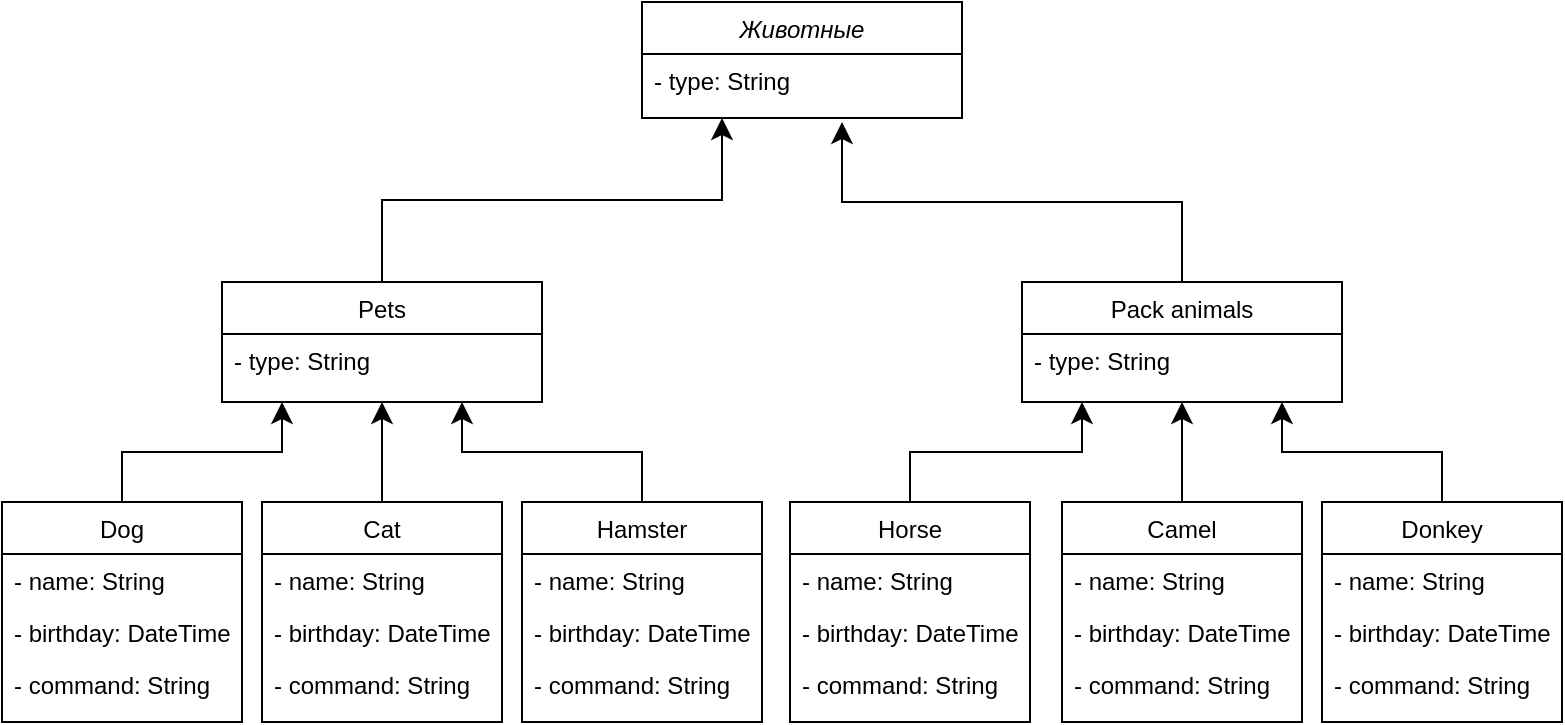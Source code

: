 <mxfile version="24.7.1" type="device">
  <diagram id="C5RBs43oDa-KdzZeNtuy" name="Page-1">
    <mxGraphModel dx="960" dy="769" grid="1" gridSize="10" guides="1" tooltips="1" connect="1" arrows="1" fold="1" page="1" pageScale="1" pageWidth="827" pageHeight="1169" math="0" shadow="0">
      <root>
        <mxCell id="WIyWlLk6GJQsqaUBKTNV-0" />
        <mxCell id="WIyWlLk6GJQsqaUBKTNV-1" parent="WIyWlLk6GJQsqaUBKTNV-0" />
        <mxCell id="zkfFHV4jXpPFQw0GAbJ--0" value="Животные" style="swimlane;fontStyle=2;align=center;verticalAlign=top;childLayout=stackLayout;horizontal=1;startSize=26;horizontalStack=0;resizeParent=1;resizeLast=0;collapsible=1;marginBottom=0;rounded=0;shadow=0;strokeWidth=1;" parent="WIyWlLk6GJQsqaUBKTNV-1" vertex="1">
          <mxGeometry x="344" y="20" width="160" height="58" as="geometry">
            <mxRectangle x="230" y="140" width="160" height="26" as="alternateBounds" />
          </mxGeometry>
        </mxCell>
        <mxCell id="zkfFHV4jXpPFQw0GAbJ--1" value="- type: String" style="text;align=left;verticalAlign=top;spacingLeft=4;spacingRight=4;overflow=hidden;rotatable=0;points=[[0,0.5],[1,0.5]];portConstraint=eastwest;" parent="zkfFHV4jXpPFQw0GAbJ--0" vertex="1">
          <mxGeometry y="26" width="160" height="26" as="geometry" />
        </mxCell>
        <mxCell id="G37FEE9NKJUegeGDxjVd-66" style="edgeStyle=elbowEdgeStyle;rounded=0;orthogonalLoop=1;jettySize=auto;html=1;exitX=0.5;exitY=0;exitDx=0;exitDy=0;entryX=0.25;entryY=1;entryDx=0;entryDy=0;fontSize=12;startSize=8;endSize=8;elbow=vertical;" edge="1" parent="WIyWlLk6GJQsqaUBKTNV-1" source="zkfFHV4jXpPFQw0GAbJ--6" target="zkfFHV4jXpPFQw0GAbJ--0">
          <mxGeometry relative="1" as="geometry" />
        </mxCell>
        <mxCell id="zkfFHV4jXpPFQw0GAbJ--6" value="Pets" style="swimlane;fontStyle=0;align=center;verticalAlign=top;childLayout=stackLayout;horizontal=1;startSize=26;horizontalStack=0;resizeParent=1;resizeLast=0;collapsible=1;marginBottom=0;rounded=0;shadow=0;strokeWidth=1;" parent="WIyWlLk6GJQsqaUBKTNV-1" vertex="1">
          <mxGeometry x="134" y="160" width="160" height="60" as="geometry">
            <mxRectangle x="130" y="380" width="160" height="26" as="alternateBounds" />
          </mxGeometry>
        </mxCell>
        <mxCell id="zkfFHV4jXpPFQw0GAbJ--7" value="- type: String" style="text;align=left;verticalAlign=top;spacingLeft=4;spacingRight=4;overflow=hidden;rotatable=0;points=[[0,0.5],[1,0.5]];portConstraint=eastwest;" parent="zkfFHV4jXpPFQw0GAbJ--6" vertex="1">
          <mxGeometry y="26" width="160" height="26" as="geometry" />
        </mxCell>
        <mxCell id="G37FEE9NKJUegeGDxjVd-12" value="Dog" style="swimlane;fontStyle=0;align=center;verticalAlign=top;childLayout=stackLayout;horizontal=1;startSize=26;horizontalStack=0;resizeParent=1;resizeLast=0;collapsible=1;marginBottom=0;rounded=0;shadow=0;strokeWidth=1;" vertex="1" parent="WIyWlLk6GJQsqaUBKTNV-1">
          <mxGeometry x="24" y="270" width="120" height="110" as="geometry">
            <mxRectangle x="130" y="380" width="160" height="26" as="alternateBounds" />
          </mxGeometry>
        </mxCell>
        <mxCell id="G37FEE9NKJUegeGDxjVd-17" value="- name: String" style="text;align=left;verticalAlign=top;spacingLeft=4;spacingRight=4;overflow=hidden;rotatable=0;points=[[0,0.5],[1,0.5]];portConstraint=eastwest;" vertex="1" parent="G37FEE9NKJUegeGDxjVd-12">
          <mxGeometry y="26" width="120" height="26" as="geometry" />
        </mxCell>
        <mxCell id="G37FEE9NKJUegeGDxjVd-18" value="- birthday: DateTime" style="text;align=left;verticalAlign=top;spacingLeft=4;spacingRight=4;overflow=hidden;rotatable=0;points=[[0,0.5],[1,0.5]];portConstraint=eastwest;" vertex="1" parent="G37FEE9NKJUegeGDxjVd-12">
          <mxGeometry y="52" width="120" height="26" as="geometry" />
        </mxCell>
        <mxCell id="G37FEE9NKJUegeGDxjVd-19" value="- command: String" style="text;align=left;verticalAlign=top;spacingLeft=4;spacingRight=4;overflow=hidden;rotatable=0;points=[[0,0.5],[1,0.5]];portConstraint=eastwest;" vertex="1" parent="G37FEE9NKJUegeGDxjVd-12">
          <mxGeometry y="78" width="120" height="26" as="geometry" />
        </mxCell>
        <mxCell id="G37FEE9NKJUegeGDxjVd-29" value="Cat" style="swimlane;fontStyle=0;align=center;verticalAlign=top;childLayout=stackLayout;horizontal=1;startSize=26;horizontalStack=0;resizeParent=1;resizeLast=0;collapsible=1;marginBottom=0;rounded=0;shadow=0;strokeWidth=1;" vertex="1" parent="WIyWlLk6GJQsqaUBKTNV-1">
          <mxGeometry x="154" y="270" width="120" height="110" as="geometry">
            <mxRectangle x="130" y="380" width="160" height="26" as="alternateBounds" />
          </mxGeometry>
        </mxCell>
        <mxCell id="G37FEE9NKJUegeGDxjVd-30" value="- name: String" style="text;align=left;verticalAlign=top;spacingLeft=4;spacingRight=4;overflow=hidden;rotatable=0;points=[[0,0.5],[1,0.5]];portConstraint=eastwest;" vertex="1" parent="G37FEE9NKJUegeGDxjVd-29">
          <mxGeometry y="26" width="120" height="26" as="geometry" />
        </mxCell>
        <mxCell id="G37FEE9NKJUegeGDxjVd-31" value="- birthday: DateTime" style="text;align=left;verticalAlign=top;spacingLeft=4;spacingRight=4;overflow=hidden;rotatable=0;points=[[0,0.5],[1,0.5]];portConstraint=eastwest;" vertex="1" parent="G37FEE9NKJUegeGDxjVd-29">
          <mxGeometry y="52" width="120" height="26" as="geometry" />
        </mxCell>
        <mxCell id="G37FEE9NKJUegeGDxjVd-32" value="- command: String" style="text;align=left;verticalAlign=top;spacingLeft=4;spacingRight=4;overflow=hidden;rotatable=0;points=[[0,0.5],[1,0.5]];portConstraint=eastwest;" vertex="1" parent="G37FEE9NKJUegeGDxjVd-29">
          <mxGeometry y="78" width="120" height="26" as="geometry" />
        </mxCell>
        <mxCell id="G37FEE9NKJUegeGDxjVd-33" value="Hamster" style="swimlane;fontStyle=0;align=center;verticalAlign=top;childLayout=stackLayout;horizontal=1;startSize=26;horizontalStack=0;resizeParent=1;resizeLast=0;collapsible=1;marginBottom=0;rounded=0;shadow=0;strokeWidth=1;" vertex="1" parent="WIyWlLk6GJQsqaUBKTNV-1">
          <mxGeometry x="284" y="270" width="120" height="110" as="geometry">
            <mxRectangle x="130" y="380" width="160" height="26" as="alternateBounds" />
          </mxGeometry>
        </mxCell>
        <mxCell id="G37FEE9NKJUegeGDxjVd-34" value="- name: String" style="text;align=left;verticalAlign=top;spacingLeft=4;spacingRight=4;overflow=hidden;rotatable=0;points=[[0,0.5],[1,0.5]];portConstraint=eastwest;" vertex="1" parent="G37FEE9NKJUegeGDxjVd-33">
          <mxGeometry y="26" width="120" height="26" as="geometry" />
        </mxCell>
        <mxCell id="G37FEE9NKJUegeGDxjVd-35" value="- birthday: DateTime" style="text;align=left;verticalAlign=top;spacingLeft=4;spacingRight=4;overflow=hidden;rotatable=0;points=[[0,0.5],[1,0.5]];portConstraint=eastwest;" vertex="1" parent="G37FEE9NKJUegeGDxjVd-33">
          <mxGeometry y="52" width="120" height="26" as="geometry" />
        </mxCell>
        <mxCell id="G37FEE9NKJUegeGDxjVd-36" value="- command: String" style="text;align=left;verticalAlign=top;spacingLeft=4;spacingRight=4;overflow=hidden;rotatable=0;points=[[0,0.5],[1,0.5]];portConstraint=eastwest;" vertex="1" parent="G37FEE9NKJUegeGDxjVd-33">
          <mxGeometry y="78" width="120" height="26" as="geometry" />
        </mxCell>
        <mxCell id="G37FEE9NKJUegeGDxjVd-63" style="edgeStyle=elbowEdgeStyle;rounded=0;orthogonalLoop=1;jettySize=auto;html=1;exitX=0.5;exitY=0;exitDx=0;exitDy=0;fontSize=12;startSize=8;endSize=8;elbow=vertical;" edge="1" parent="WIyWlLk6GJQsqaUBKTNV-1" source="G37FEE9NKJUegeGDxjVd-41">
          <mxGeometry relative="1" as="geometry">
            <mxPoint x="564" y="220" as="targetPoint" />
          </mxGeometry>
        </mxCell>
        <mxCell id="G37FEE9NKJUegeGDxjVd-41" value="Horse" style="swimlane;fontStyle=0;align=center;verticalAlign=top;childLayout=stackLayout;horizontal=1;startSize=26;horizontalStack=0;resizeParent=1;resizeLast=0;collapsible=1;marginBottom=0;rounded=0;shadow=0;strokeWidth=1;" vertex="1" parent="WIyWlLk6GJQsqaUBKTNV-1">
          <mxGeometry x="418" y="270" width="120" height="110" as="geometry">
            <mxRectangle x="130" y="380" width="160" height="26" as="alternateBounds" />
          </mxGeometry>
        </mxCell>
        <mxCell id="G37FEE9NKJUegeGDxjVd-42" value="- name: String" style="text;align=left;verticalAlign=top;spacingLeft=4;spacingRight=4;overflow=hidden;rotatable=0;points=[[0,0.5],[1,0.5]];portConstraint=eastwest;" vertex="1" parent="G37FEE9NKJUegeGDxjVd-41">
          <mxGeometry y="26" width="120" height="26" as="geometry" />
        </mxCell>
        <mxCell id="G37FEE9NKJUegeGDxjVd-43" value="- birthday: DateTime" style="text;align=left;verticalAlign=top;spacingLeft=4;spacingRight=4;overflow=hidden;rotatable=0;points=[[0,0.5],[1,0.5]];portConstraint=eastwest;" vertex="1" parent="G37FEE9NKJUegeGDxjVd-41">
          <mxGeometry y="52" width="120" height="26" as="geometry" />
        </mxCell>
        <mxCell id="G37FEE9NKJUegeGDxjVd-44" value="- command: String" style="text;align=left;verticalAlign=top;spacingLeft=4;spacingRight=4;overflow=hidden;rotatable=0;points=[[0,0.5],[1,0.5]];portConstraint=eastwest;" vertex="1" parent="G37FEE9NKJUegeGDxjVd-41">
          <mxGeometry y="78" width="120" height="26" as="geometry" />
        </mxCell>
        <mxCell id="G37FEE9NKJUegeGDxjVd-64" style="edgeStyle=none;curved=1;rounded=0;orthogonalLoop=1;jettySize=auto;html=1;exitX=0.5;exitY=0;exitDx=0;exitDy=0;entryX=0.5;entryY=1;entryDx=0;entryDy=0;fontSize=12;startSize=8;endSize=8;" edge="1" parent="WIyWlLk6GJQsqaUBKTNV-1" source="G37FEE9NKJUegeGDxjVd-45" target="G37FEE9NKJUegeGDxjVd-61">
          <mxGeometry relative="1" as="geometry" />
        </mxCell>
        <mxCell id="G37FEE9NKJUegeGDxjVd-45" value="Camel" style="swimlane;fontStyle=0;align=center;verticalAlign=top;childLayout=stackLayout;horizontal=1;startSize=26;horizontalStack=0;resizeParent=1;resizeLast=0;collapsible=1;marginBottom=0;rounded=0;shadow=0;strokeWidth=1;" vertex="1" parent="WIyWlLk6GJQsqaUBKTNV-1">
          <mxGeometry x="554" y="270" width="120" height="110" as="geometry">
            <mxRectangle x="130" y="380" width="160" height="26" as="alternateBounds" />
          </mxGeometry>
        </mxCell>
        <mxCell id="G37FEE9NKJUegeGDxjVd-46" value="- name: String" style="text;align=left;verticalAlign=top;spacingLeft=4;spacingRight=4;overflow=hidden;rotatable=0;points=[[0,0.5],[1,0.5]];portConstraint=eastwest;" vertex="1" parent="G37FEE9NKJUegeGDxjVd-45">
          <mxGeometry y="26" width="120" height="26" as="geometry" />
        </mxCell>
        <mxCell id="G37FEE9NKJUegeGDxjVd-47" value="- birthday: DateTime" style="text;align=left;verticalAlign=top;spacingLeft=4;spacingRight=4;overflow=hidden;rotatable=0;points=[[0,0.5],[1,0.5]];portConstraint=eastwest;" vertex="1" parent="G37FEE9NKJUegeGDxjVd-45">
          <mxGeometry y="52" width="120" height="26" as="geometry" />
        </mxCell>
        <mxCell id="G37FEE9NKJUegeGDxjVd-48" value="- command: String" style="text;align=left;verticalAlign=top;spacingLeft=4;spacingRight=4;overflow=hidden;rotatable=0;points=[[0,0.5],[1,0.5]];portConstraint=eastwest;" vertex="1" parent="G37FEE9NKJUegeGDxjVd-45">
          <mxGeometry y="78" width="120" height="26" as="geometry" />
        </mxCell>
        <mxCell id="G37FEE9NKJUegeGDxjVd-65" style="edgeStyle=elbowEdgeStyle;rounded=0;orthogonalLoop=1;jettySize=auto;html=1;exitX=0.5;exitY=0;exitDx=0;exitDy=0;fontSize=12;startSize=8;endSize=8;elbow=vertical;" edge="1" parent="WIyWlLk6GJQsqaUBKTNV-1" source="G37FEE9NKJUegeGDxjVd-53">
          <mxGeometry relative="1" as="geometry">
            <mxPoint x="664" y="220" as="targetPoint" />
          </mxGeometry>
        </mxCell>
        <mxCell id="G37FEE9NKJUegeGDxjVd-53" value="Donkey" style="swimlane;fontStyle=0;align=center;verticalAlign=top;childLayout=stackLayout;horizontal=1;startSize=26;horizontalStack=0;resizeParent=1;resizeLast=0;collapsible=1;marginBottom=0;rounded=0;shadow=0;strokeWidth=1;" vertex="1" parent="WIyWlLk6GJQsqaUBKTNV-1">
          <mxGeometry x="684" y="270" width="120" height="110" as="geometry">
            <mxRectangle x="130" y="380" width="160" height="26" as="alternateBounds" />
          </mxGeometry>
        </mxCell>
        <mxCell id="G37FEE9NKJUegeGDxjVd-54" value="- name: String" style="text;align=left;verticalAlign=top;spacingLeft=4;spacingRight=4;overflow=hidden;rotatable=0;points=[[0,0.5],[1,0.5]];portConstraint=eastwest;" vertex="1" parent="G37FEE9NKJUegeGDxjVd-53">
          <mxGeometry y="26" width="120" height="26" as="geometry" />
        </mxCell>
        <mxCell id="G37FEE9NKJUegeGDxjVd-55" value="- birthday: DateTime" style="text;align=left;verticalAlign=top;spacingLeft=4;spacingRight=4;overflow=hidden;rotatable=0;points=[[0,0.5],[1,0.5]];portConstraint=eastwest;" vertex="1" parent="G37FEE9NKJUegeGDxjVd-53">
          <mxGeometry y="52" width="120" height="26" as="geometry" />
        </mxCell>
        <mxCell id="G37FEE9NKJUegeGDxjVd-56" value="- command: String" style="text;align=left;verticalAlign=top;spacingLeft=4;spacingRight=4;overflow=hidden;rotatable=0;points=[[0,0.5],[1,0.5]];portConstraint=eastwest;" vertex="1" parent="G37FEE9NKJUegeGDxjVd-53">
          <mxGeometry y="78" width="120" height="26" as="geometry" />
        </mxCell>
        <mxCell id="G37FEE9NKJUegeGDxjVd-57" style="edgeStyle=elbowEdgeStyle;rounded=0;orthogonalLoop=1;jettySize=auto;html=1;exitX=0.5;exitY=0;exitDx=0;exitDy=0;fontSize=12;startSize=8;endSize=8;elbow=vertical;" edge="1" parent="WIyWlLk6GJQsqaUBKTNV-1" source="G37FEE9NKJUegeGDxjVd-12">
          <mxGeometry relative="1" as="geometry">
            <mxPoint x="164" y="220" as="targetPoint" />
          </mxGeometry>
        </mxCell>
        <mxCell id="G37FEE9NKJUegeGDxjVd-58" style="edgeStyle=elbowEdgeStyle;rounded=0;orthogonalLoop=1;jettySize=auto;html=1;exitX=0.5;exitY=0;exitDx=0;exitDy=0;entryX=0.75;entryY=1;entryDx=0;entryDy=0;fontSize=12;startSize=8;endSize=8;elbow=vertical;" edge="1" parent="WIyWlLk6GJQsqaUBKTNV-1" source="G37FEE9NKJUegeGDxjVd-33" target="zkfFHV4jXpPFQw0GAbJ--6">
          <mxGeometry relative="1" as="geometry">
            <mxPoint x="239.2" y="120.81" as="targetPoint" />
          </mxGeometry>
        </mxCell>
        <mxCell id="G37FEE9NKJUegeGDxjVd-59" style="edgeStyle=none;curved=1;rounded=0;orthogonalLoop=1;jettySize=auto;html=1;exitX=0.5;exitY=0;exitDx=0;exitDy=0;fontSize=12;startSize=8;endSize=8;" edge="1" parent="WIyWlLk6GJQsqaUBKTNV-1" source="G37FEE9NKJUegeGDxjVd-29">
          <mxGeometry relative="1" as="geometry">
            <mxPoint x="214" y="220" as="targetPoint" />
          </mxGeometry>
        </mxCell>
        <mxCell id="G37FEE9NKJUegeGDxjVd-67" style="edgeStyle=elbowEdgeStyle;rounded=0;orthogonalLoop=1;jettySize=auto;html=1;exitX=0.5;exitY=0;exitDx=0;exitDy=0;fontSize=12;startSize=8;endSize=8;elbow=vertical;" edge="1" parent="WIyWlLk6GJQsqaUBKTNV-1" source="G37FEE9NKJUegeGDxjVd-61">
          <mxGeometry relative="1" as="geometry">
            <mxPoint x="444" y="80" as="targetPoint" />
          </mxGeometry>
        </mxCell>
        <mxCell id="G37FEE9NKJUegeGDxjVd-61" value="Pack animals" style="swimlane;fontStyle=0;align=center;verticalAlign=top;childLayout=stackLayout;horizontal=1;startSize=26;horizontalStack=0;resizeParent=1;resizeLast=0;collapsible=1;marginBottom=0;rounded=0;shadow=0;strokeWidth=1;" vertex="1" parent="WIyWlLk6GJQsqaUBKTNV-1">
          <mxGeometry x="534" y="160" width="160" height="60" as="geometry">
            <mxRectangle x="130" y="380" width="160" height="26" as="alternateBounds" />
          </mxGeometry>
        </mxCell>
        <mxCell id="G37FEE9NKJUegeGDxjVd-62" value="- type: String" style="text;align=left;verticalAlign=top;spacingLeft=4;spacingRight=4;overflow=hidden;rotatable=0;points=[[0,0.5],[1,0.5]];portConstraint=eastwest;" vertex="1" parent="G37FEE9NKJUegeGDxjVd-61">
          <mxGeometry y="26" width="160" height="26" as="geometry" />
        </mxCell>
      </root>
    </mxGraphModel>
  </diagram>
</mxfile>

